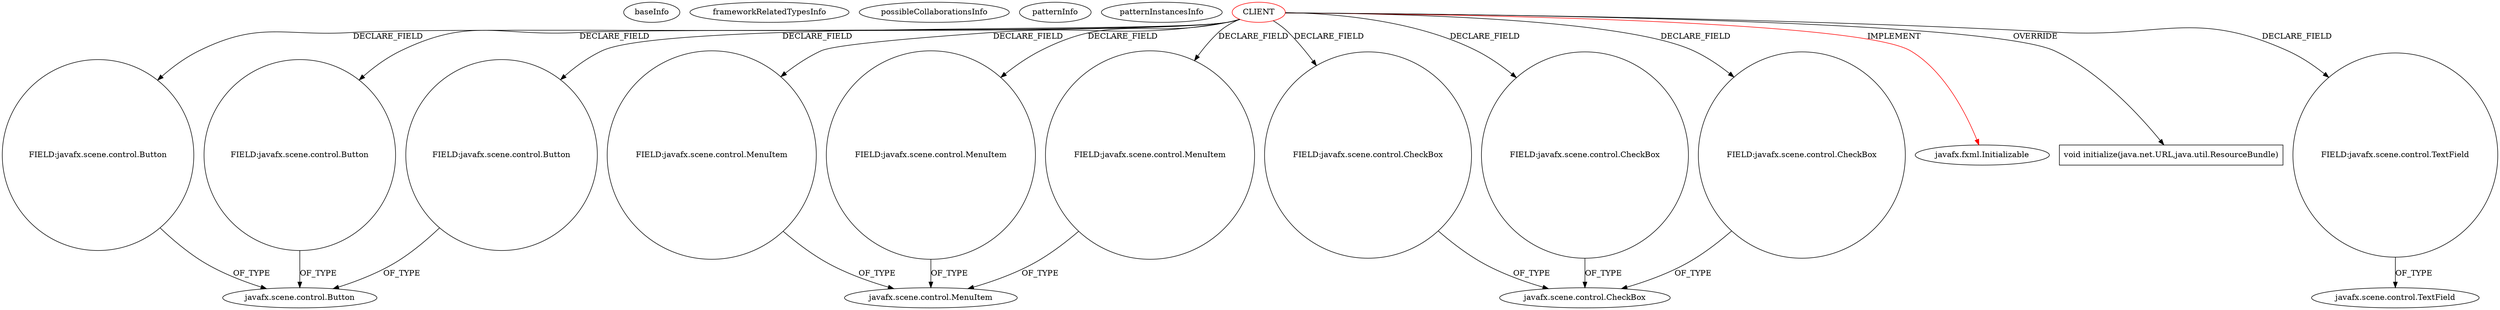 digraph {
baseInfo[graphId=961,category="pattern",isAnonymous=false,possibleRelation=false]
frameworkRelatedTypesInfo[0="javafx.fxml.Initializable"]
possibleCollaborationsInfo[]
patternInfo[frequency=2.0,patternRootClient=0]
patternInstancesInfo[0="PatrickOtt-ReservationManager~/PatrickOtt-ReservationManager/ReservationManager-master/src/main/java/de/professional_webworkx/reservationmanager/controller/MainController.java~MainController~1080",1="demibenari-cd-catalog~/demibenari-cd-catalog/cd-catalog-master/src/cd/catalog/MainFormController.java~MainFormController~2392"]
20[label="FIELD:javafx.scene.control.CheckBox",vertexType="FIELD_DECLARATION",isFrameworkType=false,shape=circle]
0[label="CLIENT",vertexType="ROOT_CLIENT_CLASS_DECLARATION",isFrameworkType=false,color=red]
8[label="FIELD:javafx.scene.control.Button",vertexType="FIELD_DECLARATION",isFrameworkType=false,shape=circle]
46[label="FIELD:javafx.scene.control.Button",vertexType="FIELD_DECLARATION",isFrameworkType=false,shape=circle]
18[label="FIELD:javafx.scene.control.Button",vertexType="FIELD_DECLARATION",isFrameworkType=false,shape=circle]
10[label="FIELD:javafx.scene.control.MenuItem",vertexType="FIELD_DECLARATION",isFrameworkType=false,shape=circle]
2[label="FIELD:javafx.scene.control.MenuItem",vertexType="FIELD_DECLARATION",isFrameworkType=false,shape=circle]
36[label="FIELD:javafx.scene.control.MenuItem",vertexType="FIELD_DECLARATION",isFrameworkType=false,shape=circle]
32[label="FIELD:javafx.scene.control.CheckBox",vertexType="FIELD_DECLARATION",isFrameworkType=false,shape=circle]
12[label="FIELD:javafx.scene.control.CheckBox",vertexType="FIELD_DECLARATION",isFrameworkType=false,shape=circle]
1[label="javafx.fxml.Initializable",vertexType="FRAMEWORK_INTERFACE_TYPE",isFrameworkType=false]
3[label="javafx.scene.control.MenuItem",vertexType="FRAMEWORK_CLASS_TYPE",isFrameworkType=false]
48[label="void initialize(java.net.URL,java.util.ResourceBundle)",vertexType="OVERRIDING_METHOD_DECLARATION",isFrameworkType=false,shape=box]
9[label="javafx.scene.control.Button",vertexType="FRAMEWORK_CLASS_TYPE",isFrameworkType=false]
40[label="FIELD:javafx.scene.control.TextField",vertexType="FIELD_DECLARATION",isFrameworkType=false,shape=circle]
41[label="javafx.scene.control.TextField",vertexType="FRAMEWORK_CLASS_TYPE",isFrameworkType=false]
13[label="javafx.scene.control.CheckBox",vertexType="FRAMEWORK_CLASS_TYPE",isFrameworkType=false]
10->3[label="OF_TYPE"]
0->8[label="DECLARE_FIELD"]
0->20[label="DECLARE_FIELD"]
36->3[label="OF_TYPE"]
32->13[label="OF_TYPE"]
0->10[label="DECLARE_FIELD"]
0->2[label="DECLARE_FIELD"]
46->9[label="OF_TYPE"]
18->9[label="OF_TYPE"]
12->13[label="OF_TYPE"]
0->40[label="DECLARE_FIELD"]
0->36[label="DECLARE_FIELD"]
8->9[label="OF_TYPE"]
2->3[label="OF_TYPE"]
0->32[label="DECLARE_FIELD"]
40->41[label="OF_TYPE"]
20->13[label="OF_TYPE"]
0->12[label="DECLARE_FIELD"]
0->18[label="DECLARE_FIELD"]
0->1[label="IMPLEMENT",color=red]
0->48[label="OVERRIDE"]
0->46[label="DECLARE_FIELD"]
}
